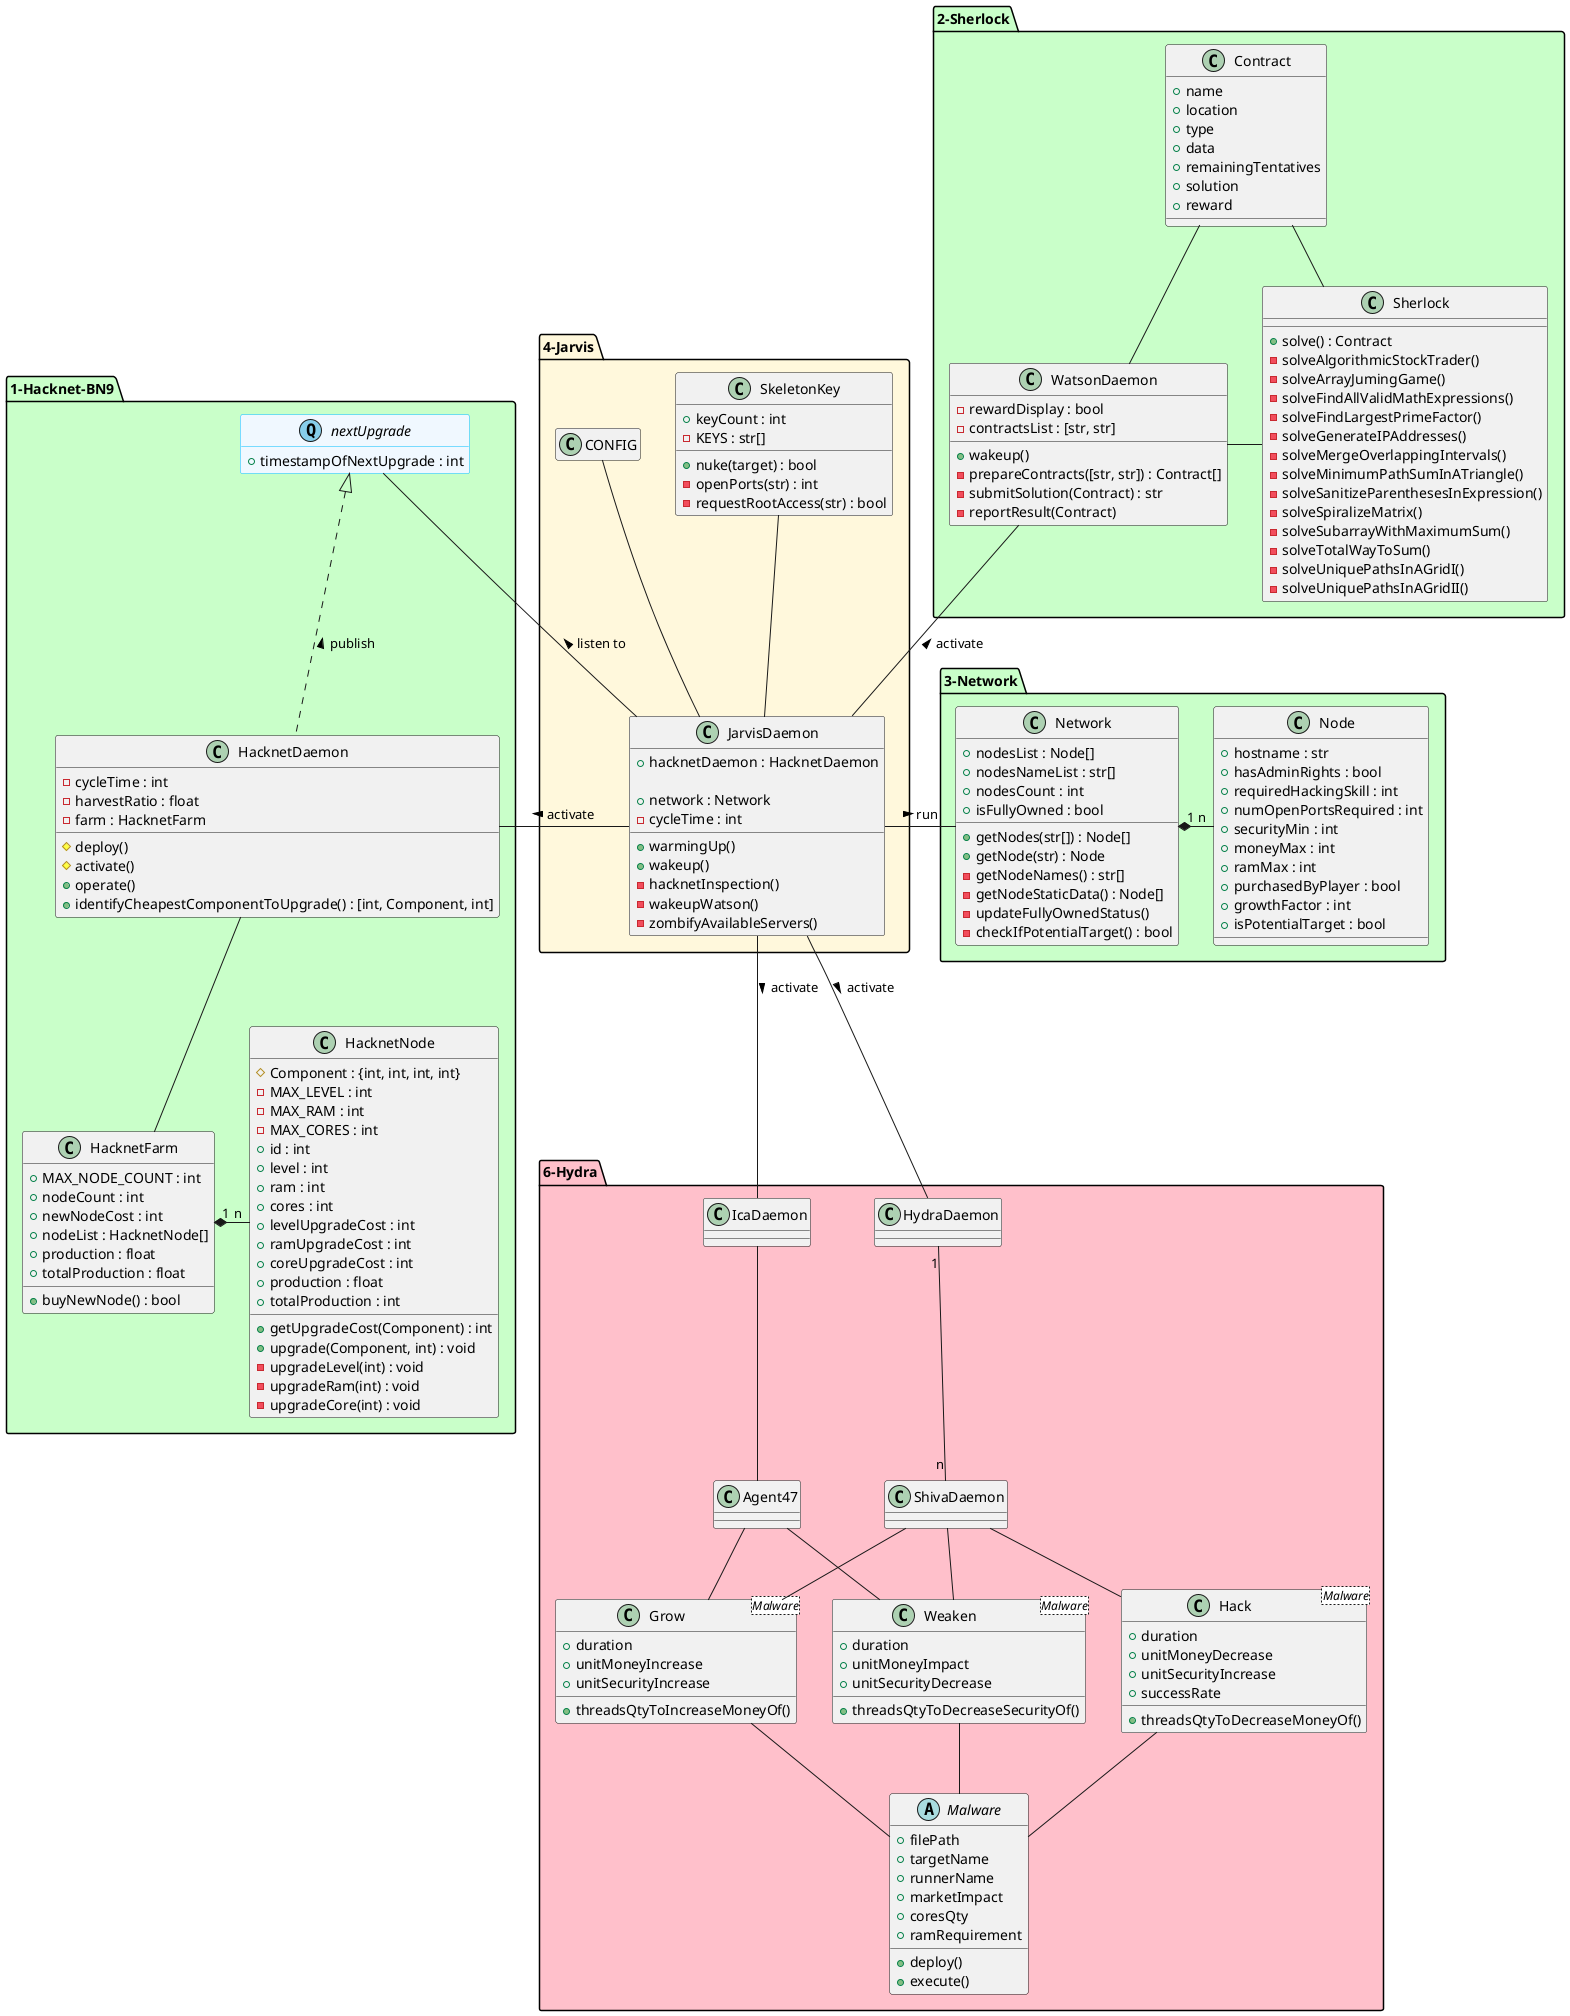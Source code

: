 @startuml
'https://plantuml-editor.kkeisuke.dev/

'interface NetworkLastUpdate <<Q, skyblue>> #aliceblue;line:deepskyblue {}

package 1-Hacknet-BN9 #technology{
  hide empty member

  interface nextUpgrade <<Q, skyblue>> #aliceblue;line:deepskyblue {
    +timestampOfNextUpgrade : int
  }
  'entity hacknet <<F, lawngreen>> #technology;line:green {}

  class HacknetDaemon {
    -cycleTime : int
    -harvestRatio : float
    -farm : HacknetFarm
    
    #deploy()
    #activate()
    +operate()
    +identifyCheapestComponentToUpgrade() : [int, Component, int]
  }

  class HacknetFarm {
    +MAX_NODE_COUNT : int
    +nodeCount : int
    +newNodeCost : int
    +nodeList : HacknetNode[]
    +production : float
    +totalProduction : float

    +buyNewNode() : bool
  }

  'class HacknetNode <HacknetEntity> {
  class HacknetNode {
    #Component : {int, int, int, int}
    -MAX_LEVEL : int
    -MAX_RAM : int
    -MAX_CORES : int
    +id : int
    '+investment
    +level : int
    +ram : int
    +cores : int
    +levelUpgradeCost : int
    +ramUpgradeCost : int
    +coreUpgradeCost : int
    +production : float
    +totalProduction : int

    +getUpgradeCost(Component) : int
    +upgrade(Component, int) : void
    -upgradeLevel(int) : void
    -upgradeRam(int) : void
    -upgradeCore(int) : void
  }  

  'class HacknetServer <HacknetEntity> {} 
  'abstract class HacknetEntity {}
}

package 2-Sherlock #technology{

  class WatsonDaemon {
    -rewardDisplay : bool
    -contractsList : [str, str]

    +wakeup()
    -prepareContracts([str, str]) : Contract[]
    -submitSolution(Contract) : str
    -reportResult(Contract)
  }

  class Contract {
    +name
    +location
    +type
    +data
    +remainingTentatives
    +solution
    +reward
  }

  class Sherlock {

    +solve() : Contract
    -solveAlgorithmicStockTrader()
    -solveArrayJumingGame()
    -solveFindAllValidMathExpressions()
    -solveFindLargestPrimeFactor()
    -solveGenerateIPAddresses()
    -solveMergeOverlappingIntervals()
    -solveMinimumPathSumInATriangle()
    -solveSanitizeParenthesesInExpression()
    -solveSpiralizeMatrix()
    -solveSubarrayWithMaximumSum()
    -solveTotalWayToSum()
    -solveUniquePathsInAGridI()
    -solveUniquePathsInAGridII()
  }
}

package 3-Network #technology{

  class Network {
    +nodesList : Node[]
    +nodesNameList : str[]
    +nodesCount : int
    +isFullyOwned : bool

    +getNodes(str[]) : Node[]
    +getNode(str) : Node
    -getNodeNames() : str[]
    -getNodeStaticData() : Node[]
    -updateFullyOwnedStatus()
    -checkIfPotentialTarget() : bool
  }

  class Node {
    +hostname : str
    +hasAdminRights : bool
    +requiredHackingSkill : int
    +numOpenPortsRequired : int
    +securityMin : int
    +moneyMax : int
    +ramMax : int
    +purchasedByPlayer : bool
    +growthFactor : int
    +isPotentialTarget : bool
  }
}

package 4-Jarvis #cornsilk{
  hide empty member
  'entity jarvisKibana <<F, lawngreen>> #technology;line:green{}

  class JarvisDaemon {
    +hacknetDaemon : HacknetDaemon

    +network : Network
    -cycleTime : int
    
    +warmingUp()
    +wakeup()
    -hacknetInspection()
    -wakeupWatson()
    -zombifyAvailableServers()
  }

  class SkeletonKey {
    +keyCount : int
    -KEYS : str[]

    +nuke(target) : bool
    -openPorts(str) : int
    -requestRootAccess(str) : bool
  }

  class CONFIG{}
}

package 6-Hydra #pink{

  class IcaDaemon {}

  class Agent47 {}

  class HydraDaemon {}

  class ShivaDaemon {}

  class Hack <Malware> {
    +duration
    +unitMoneyDecrease
    +unitSecurityIncrease
    +successRate

    +threadsQtyToDecreaseMoneyOf()
  }

  class Weaken <Malware> {
    +duration
    +unitMoneyImpact
    +unitSecurityDecrease

    +threadsQtyToDecreaseSecurityOf()
  }

  class Grow <Malware> {
    +duration
    +unitMoneyIncrease
    +unitSecurityIncrease

    +threadsQtyToIncreaseMoneyOf()
  }

  abstract Malware {
    +filePath
    +targetName
    +runnerName
    +marketImpact
    +coresQty
    +ramRequirement

    +deploy()
    +execute()
  }

}

'package 7-WolfStreet-BN8 #pink{
  
  'entity wolfStreetKibana  <<F, lawngreen>> #technology;line:green {}
 ' entity businessRelationship <<F, lawngreen>> #technology;line:green {}
  
  'class TradingFloor {}
  'class Trader {}
  'class Market {}
  'class Stock {}
'}

'package Underworld-BN2 {}
'package Corporatocracy-BN3 {}

'package Singularity-BN4 #pink{
  '=> singularity functions
  'class CareerCoach {}
  'class Job {}
'}

'package AI-BN5 {} => getBitNodeMultipliers() + formulas
'package Bladeburners-BN6/7 {}
'Package HacknetServers-BM9 {}
'Package Sleeves-BN10{}


'JARVIS'
JarvisDaemon -u- CONFIG
JarvisDaemon -u- SkeletonKey

JarvisDaemon      -l-     HacknetDaemon : > activate
nextUpgrade       -      JarvisDaemon   : < listen to
JarvisDaemon      -r-    Network         : > run
JarvisDaemon      -u-    WatsonDaemon   : > activate
JarvisDaemon      --     HydraDaemon    : > activate
JarvisDaemon      --     IcaDaemon    : > activate
'JarvisDaemon      -u--   TradingFloor
'JarvisDaemon      -u--   CareerCoach

'HACKNET'
HacknetDaemon     -- HacknetFarm
HacknetDaemon     .u.|> nextUpgrade : > publish
HacknetFarm   "1" *-r- "n" HacknetNode

'CONTRACTS'
WatsonDaemon -u- Contract
WatsonDaemon -r- Sherlock
Sherlock -l- Contract

'NETWORK'
Network "1" *-r- "n" Node

'HYDRA'
IcaDaemon -- Agent47
HydraDaemon "1" -- "n" ShivaDaemon
ShivaDaemon -d- Hack
ShivaDaemon -d- Grow
ShivaDaemon -d- Weaken
Agent47 -d- Grow
Agent47 -d- Weaken
Hack -d- Malware
Grow -d- Malware
Weaken -d- Malware

'TRADING'
'TradingFloor .l|> businessRelationship
'Trader       .d.|> businessRelationship

'TradingFloor -u- Trader
'TradingFloor -u- Market

'Trader -r- Stock
'Market -l- Stock

'JOB'
'CareerCoach -u- Job

@enduml
